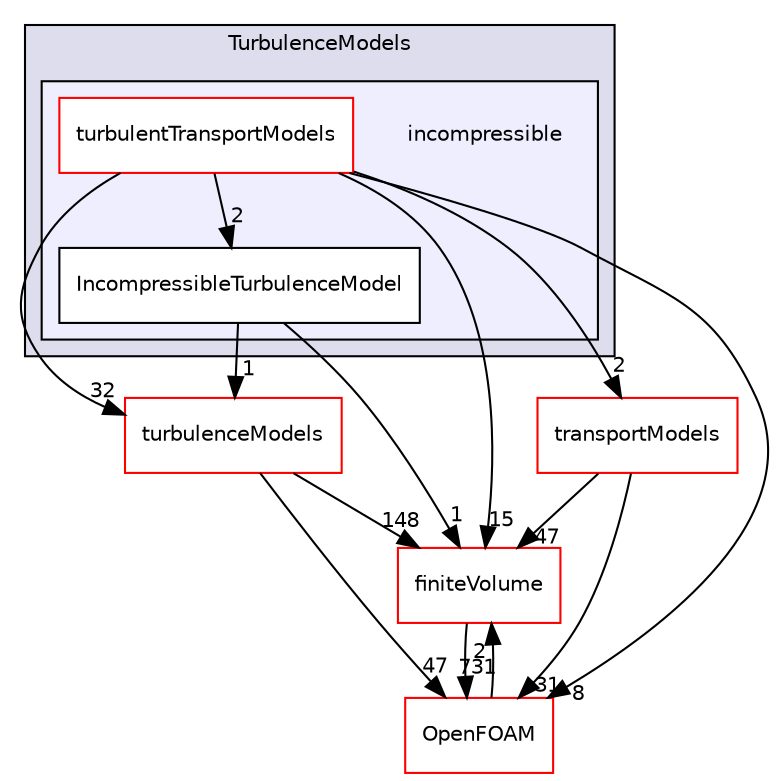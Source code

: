 digraph "src/TurbulenceModels/incompressible" {
  bgcolor=transparent;
  compound=true
  node [ fontsize="10", fontname="Helvetica"];
  edge [ labelfontsize="10", labelfontname="Helvetica"];
  subgraph clusterdir_1eda626aeac0f0ad2848c36acaa5d501 {
    graph [ bgcolor="#ddddee", pencolor="black", label="TurbulenceModels" fontname="Helvetica", fontsize="10", URL="dir_1eda626aeac0f0ad2848c36acaa5d501.html"]
  subgraph clusterdir_65e3a25be7d63d0357fd279a6ba5d718 {
    graph [ bgcolor="#eeeeff", pencolor="black", label="" URL="dir_65e3a25be7d63d0357fd279a6ba5d718.html"];
    dir_65e3a25be7d63d0357fd279a6ba5d718 [shape=plaintext label="incompressible"];
    dir_de2cd593d19cc0a8b5c44c5f0647956e [shape=box label="IncompressibleTurbulenceModel" color="black" fillcolor="white" style="filled" URL="dir_de2cd593d19cc0a8b5c44c5f0647956e.html"];
    dir_1aa858ea368076f1cd8be38150a1c632 [shape=box label="turbulentTransportModels" color="red" fillcolor="white" style="filled" URL="dir_1aa858ea368076f1cd8be38150a1c632.html"];
  }
  }
  dir_9bd15774b555cf7259a6fa18f99fe99b [shape=box label="finiteVolume" color="red" URL="dir_9bd15774b555cf7259a6fa18f99fe99b.html"];
  dir_c5473ff19b20e6ec4dfe5c310b3778a8 [shape=box label="OpenFOAM" color="red" URL="dir_c5473ff19b20e6ec4dfe5c310b3778a8.html"];
  dir_9415e59289a6feeb24164dafa70a594f [shape=box label="transportModels" color="red" URL="dir_9415e59289a6feeb24164dafa70a594f.html"];
  dir_a3dc37bcacf99bb6122ed819dac99f09 [shape=box label="turbulenceModels" color="red" URL="dir_a3dc37bcacf99bb6122ed819dac99f09.html"];
  dir_9bd15774b555cf7259a6fa18f99fe99b->dir_c5473ff19b20e6ec4dfe5c310b3778a8 [headlabel="731", labeldistance=1.5 headhref="dir_000894_001887.html"];
  dir_1aa858ea368076f1cd8be38150a1c632->dir_9bd15774b555cf7259a6fa18f99fe99b [headlabel="15", labeldistance=1.5 headhref="dir_003005_000894.html"];
  dir_1aa858ea368076f1cd8be38150a1c632->dir_de2cd593d19cc0a8b5c44c5f0647956e [headlabel="2", labeldistance=1.5 headhref="dir_003005_003020.html"];
  dir_1aa858ea368076f1cd8be38150a1c632->dir_c5473ff19b20e6ec4dfe5c310b3778a8 [headlabel="8", labeldistance=1.5 headhref="dir_003005_001887.html"];
  dir_1aa858ea368076f1cd8be38150a1c632->dir_9415e59289a6feeb24164dafa70a594f [headlabel="2", labeldistance=1.5 headhref="dir_003005_000910.html"];
  dir_1aa858ea368076f1cd8be38150a1c632->dir_a3dc37bcacf99bb6122ed819dac99f09 [headlabel="32", labeldistance=1.5 headhref="dir_003005_000753.html"];
  dir_de2cd593d19cc0a8b5c44c5f0647956e->dir_9bd15774b555cf7259a6fa18f99fe99b [headlabel="1", labeldistance=1.5 headhref="dir_003020_000894.html"];
  dir_de2cd593d19cc0a8b5c44c5f0647956e->dir_a3dc37bcacf99bb6122ed819dac99f09 [headlabel="1", labeldistance=1.5 headhref="dir_003020_000753.html"];
  dir_c5473ff19b20e6ec4dfe5c310b3778a8->dir_9bd15774b555cf7259a6fa18f99fe99b [headlabel="2", labeldistance=1.5 headhref="dir_001887_000894.html"];
  dir_9415e59289a6feeb24164dafa70a594f->dir_9bd15774b555cf7259a6fa18f99fe99b [headlabel="47", labeldistance=1.5 headhref="dir_000910_000894.html"];
  dir_9415e59289a6feeb24164dafa70a594f->dir_c5473ff19b20e6ec4dfe5c310b3778a8 [headlabel="31", labeldistance=1.5 headhref="dir_000910_001887.html"];
  dir_a3dc37bcacf99bb6122ed819dac99f09->dir_9bd15774b555cf7259a6fa18f99fe99b [headlabel="148", labeldistance=1.5 headhref="dir_000753_000894.html"];
  dir_a3dc37bcacf99bb6122ed819dac99f09->dir_c5473ff19b20e6ec4dfe5c310b3778a8 [headlabel="47", labeldistance=1.5 headhref="dir_000753_001887.html"];
}
